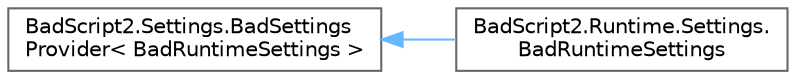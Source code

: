 digraph "Graphical Class Hierarchy"
{
 // LATEX_PDF_SIZE
  bgcolor="transparent";
  edge [fontname=Helvetica,fontsize=10,labelfontname=Helvetica,labelfontsize=10];
  node [fontname=Helvetica,fontsize=10,shape=box,height=0.2,width=0.4];
  rankdir="LR";
  Node0 [id="Node000000",label="BadScript2.Settings.BadSettings\lProvider\< BadRuntimeSettings \>",height=0.2,width=0.4,color="grey40", fillcolor="white", style="filled",URL="$class_bad_script2_1_1_settings_1_1_bad_settings_provider.html",tooltip=" "];
  Node0 -> Node1 [id="edge308_Node000000_Node000001",dir="back",color="steelblue1",style="solid",tooltip=" "];
  Node1 [id="Node000001",label="BadScript2.Runtime.Settings.\lBadRuntimeSettings",height=0.2,width=0.4,color="grey40", fillcolor="white", style="filled",URL="$class_bad_script2_1_1_runtime_1_1_settings_1_1_bad_runtime_settings.html",tooltip="Provides runtime settings."];
}
